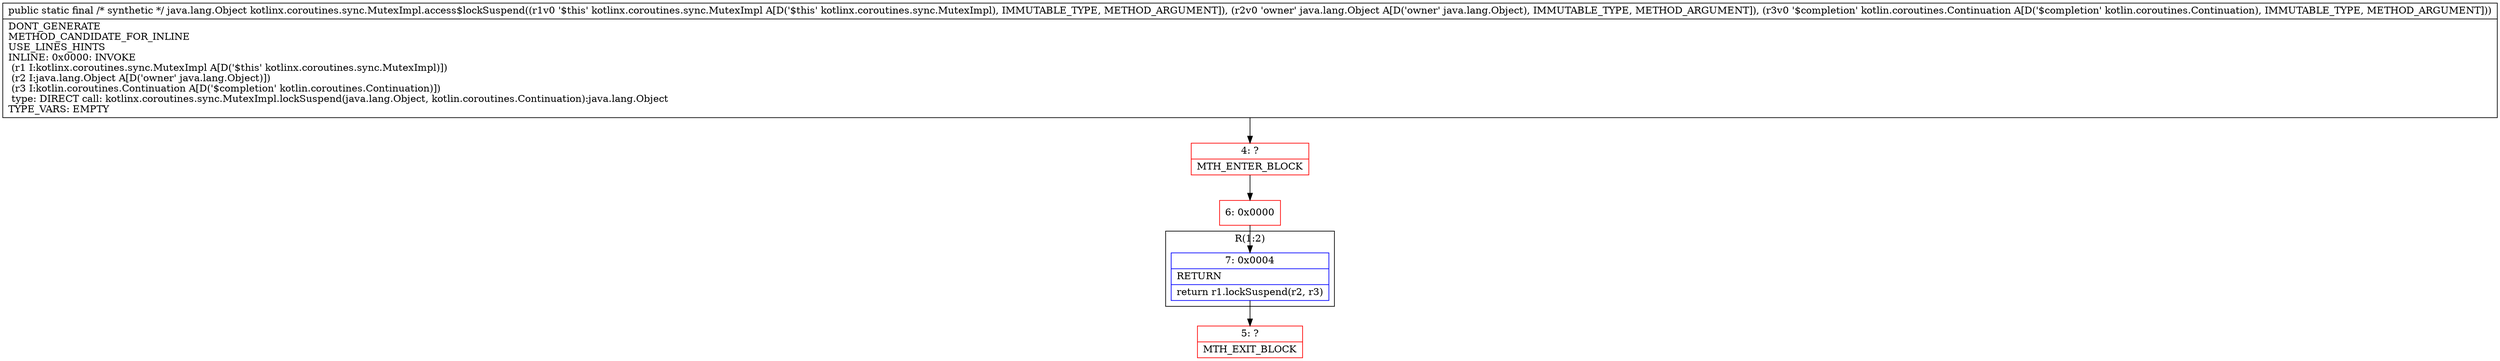 digraph "CFG forkotlinx.coroutines.sync.MutexImpl.access$lockSuspend(Lkotlinx\/coroutines\/sync\/MutexImpl;Ljava\/lang\/Object;Lkotlin\/coroutines\/Continuation;)Ljava\/lang\/Object;" {
subgraph cluster_Region_807059210 {
label = "R(1:2)";
node [shape=record,color=blue];
Node_7 [shape=record,label="{7\:\ 0x0004|RETURN\l|return r1.lockSuspend(r2, r3)\l}"];
}
Node_4 [shape=record,color=red,label="{4\:\ ?|MTH_ENTER_BLOCK\l}"];
Node_6 [shape=record,color=red,label="{6\:\ 0x0000}"];
Node_5 [shape=record,color=red,label="{5\:\ ?|MTH_EXIT_BLOCK\l}"];
MethodNode[shape=record,label="{public static final \/* synthetic *\/ java.lang.Object kotlinx.coroutines.sync.MutexImpl.access$lockSuspend((r1v0 '$this' kotlinx.coroutines.sync.MutexImpl A[D('$this' kotlinx.coroutines.sync.MutexImpl), IMMUTABLE_TYPE, METHOD_ARGUMENT]), (r2v0 'owner' java.lang.Object A[D('owner' java.lang.Object), IMMUTABLE_TYPE, METHOD_ARGUMENT]), (r3v0 '$completion' kotlin.coroutines.Continuation A[D('$completion' kotlin.coroutines.Continuation), IMMUTABLE_TYPE, METHOD_ARGUMENT]))  | DONT_GENERATE\lMETHOD_CANDIDATE_FOR_INLINE\lUSE_LINES_HINTS\lINLINE: 0x0000: INVOKE  \l  (r1 I:kotlinx.coroutines.sync.MutexImpl A[D('$this' kotlinx.coroutines.sync.MutexImpl)])\l  (r2 I:java.lang.Object A[D('owner' java.lang.Object)])\l  (r3 I:kotlin.coroutines.Continuation A[D('$completion' kotlin.coroutines.Continuation)])\l type: DIRECT call: kotlinx.coroutines.sync.MutexImpl.lockSuspend(java.lang.Object, kotlin.coroutines.Continuation):java.lang.Object\lTYPE_VARS: EMPTY\l}"];
MethodNode -> Node_4;Node_7 -> Node_5;
Node_4 -> Node_6;
Node_6 -> Node_7;
}

